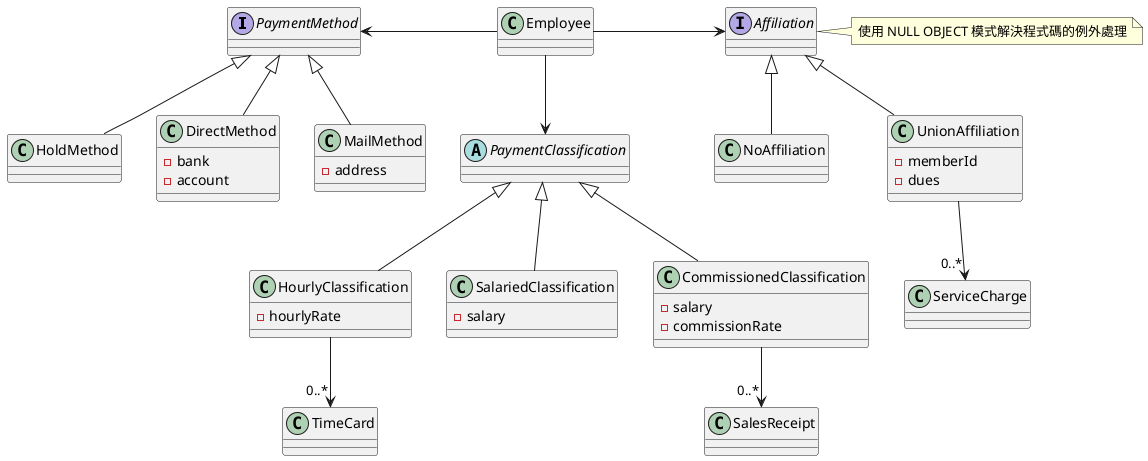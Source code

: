 @startuml main
' 支付方式
interface PaymentMethod
class HoldMethod
class DirectMethod {
    - bank
    - account
}
class MailMethod {
    - address
}
PaymentMethod <|-- HoldMethod
PaymentMethod <|-- DirectMethod
PaymentMethod <|-- MailMethod

' 薪水類別
abstract class PaymentClassification
class HourlyClassification {
    - hourlyRate
}
class SalariedClassification {
    - salary
}
class CommissionedClassification {
    - salary
    - commissionRate
}
class TimeCard
class SalesReceipt
PaymentClassification <|-- HourlyClassification
PaymentClassification <|-- SalariedClassification
PaymentClassification <|-- CommissionedClassification
HourlyClassification --> "0..*" TimeCard
CommissionedClassification --> "0..*" SalesReceipt

' 工會類別
interface Affiliation
note right of Affiliation
    使用 NULL OBJECT 模式解決程式碼的例外處理
end note
class NoAffiliation
class UnionAffiliation {
    - memberId
    - dues
}
class ServiceCharge
UnionAffiliation --> "0..*" ServiceCharge
Affiliation <|-down- NoAffiliation
Affiliation <|-- UnionAffiliation

' 主要的類別
class Employee
Employee -down-> PaymentClassification
Employee -left-> PaymentMethod
Employee -right-> Affiliation
@enduml